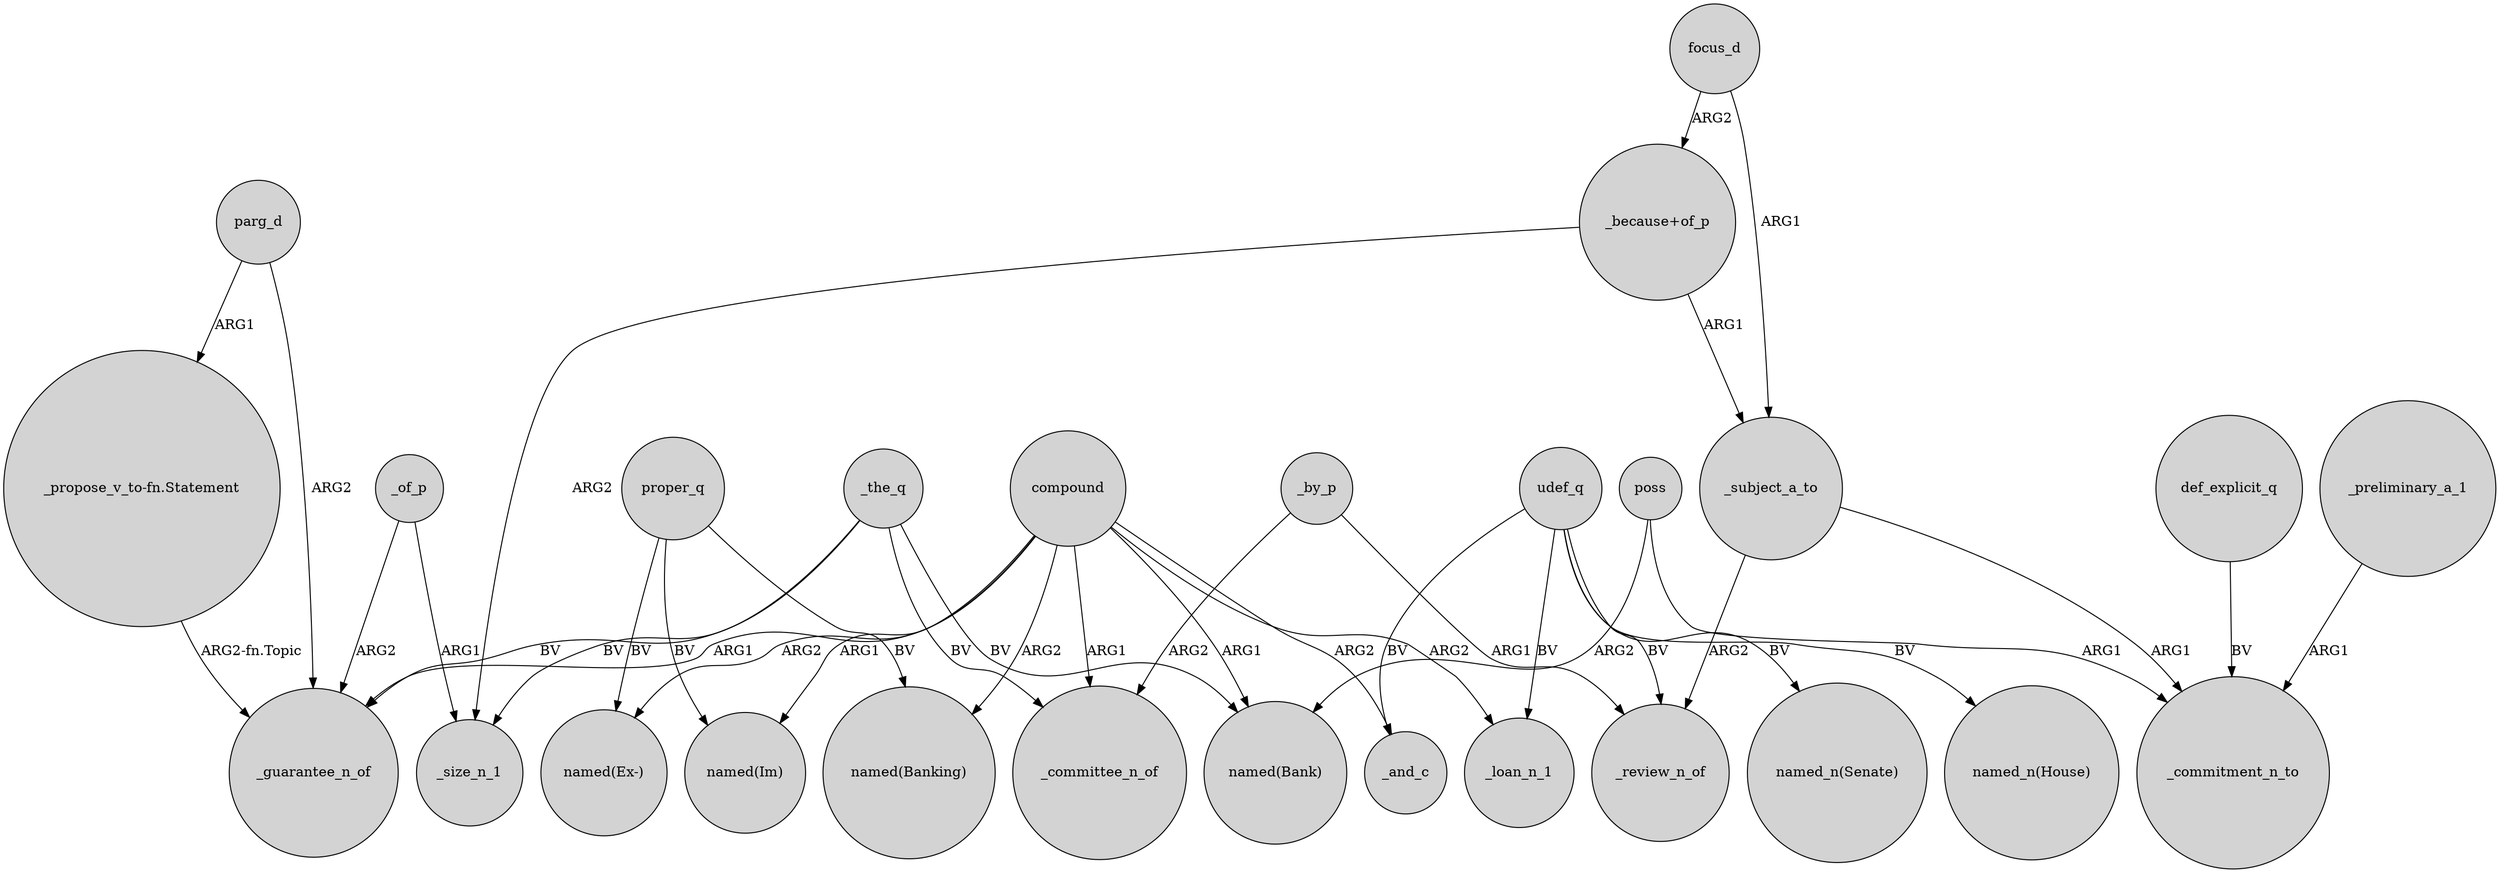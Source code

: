 digraph {
	node [shape=circle style=filled]
	udef_q -> "named_n(House)" [label=BV]
	"_propose_v_to-fn.Statement" -> _guarantee_n_of [label="ARG2-fn.Topic"]
	_by_p -> _review_n_of [label=ARG1]
	_the_q -> _size_n_1 [label=BV]
	_subject_a_to -> _commitment_n_to [label=ARG1]
	def_explicit_q -> _commitment_n_to [label=BV]
	compound -> "named(Im)" [label=ARG1]
	proper_q -> "named(Banking)" [label=BV]
	_subject_a_to -> _review_n_of [label=ARG2]
	_the_q -> "named(Bank)" [label=BV]
	_the_q -> _committee_n_of [label=BV]
	udef_q -> _review_n_of [label=BV]
	parg_d -> "_propose_v_to-fn.Statement" [label=ARG1]
	_the_q -> _guarantee_n_of [label=BV]
	compound -> _loan_n_1 [label=ARG2]
	_of_p -> _size_n_1 [label=ARG1]
	proper_q -> "named(Im)" [label=BV]
	_of_p -> _guarantee_n_of [label=ARG2]
	compound -> _and_c [label=ARG2]
	proper_q -> "named(Ex-)" [label=BV]
	poss -> "named(Bank)" [label=ARG2]
	focus_d -> _subject_a_to [label=ARG1]
	parg_d -> _guarantee_n_of [label=ARG2]
	_by_p -> _committee_n_of [label=ARG2]
	focus_d -> "_because+of_p" [label=ARG2]
	_preliminary_a_1 -> _commitment_n_to [label=ARG1]
	udef_q -> "named_n(Senate)" [label=BV]
	compound -> "named(Bank)" [label=ARG1]
	"_because+of_p" -> _subject_a_to [label=ARG1]
	compound -> "named(Banking)" [label=ARG2]
	compound -> _guarantee_n_of [label=ARG1]
	poss -> _commitment_n_to [label=ARG1]
	compound -> _committee_n_of [label=ARG1]
	"_because+of_p" -> _size_n_1 [label=ARG2]
	udef_q -> _and_c [label=BV]
	compound -> "named(Ex-)" [label=ARG2]
	udef_q -> _loan_n_1 [label=BV]
}
